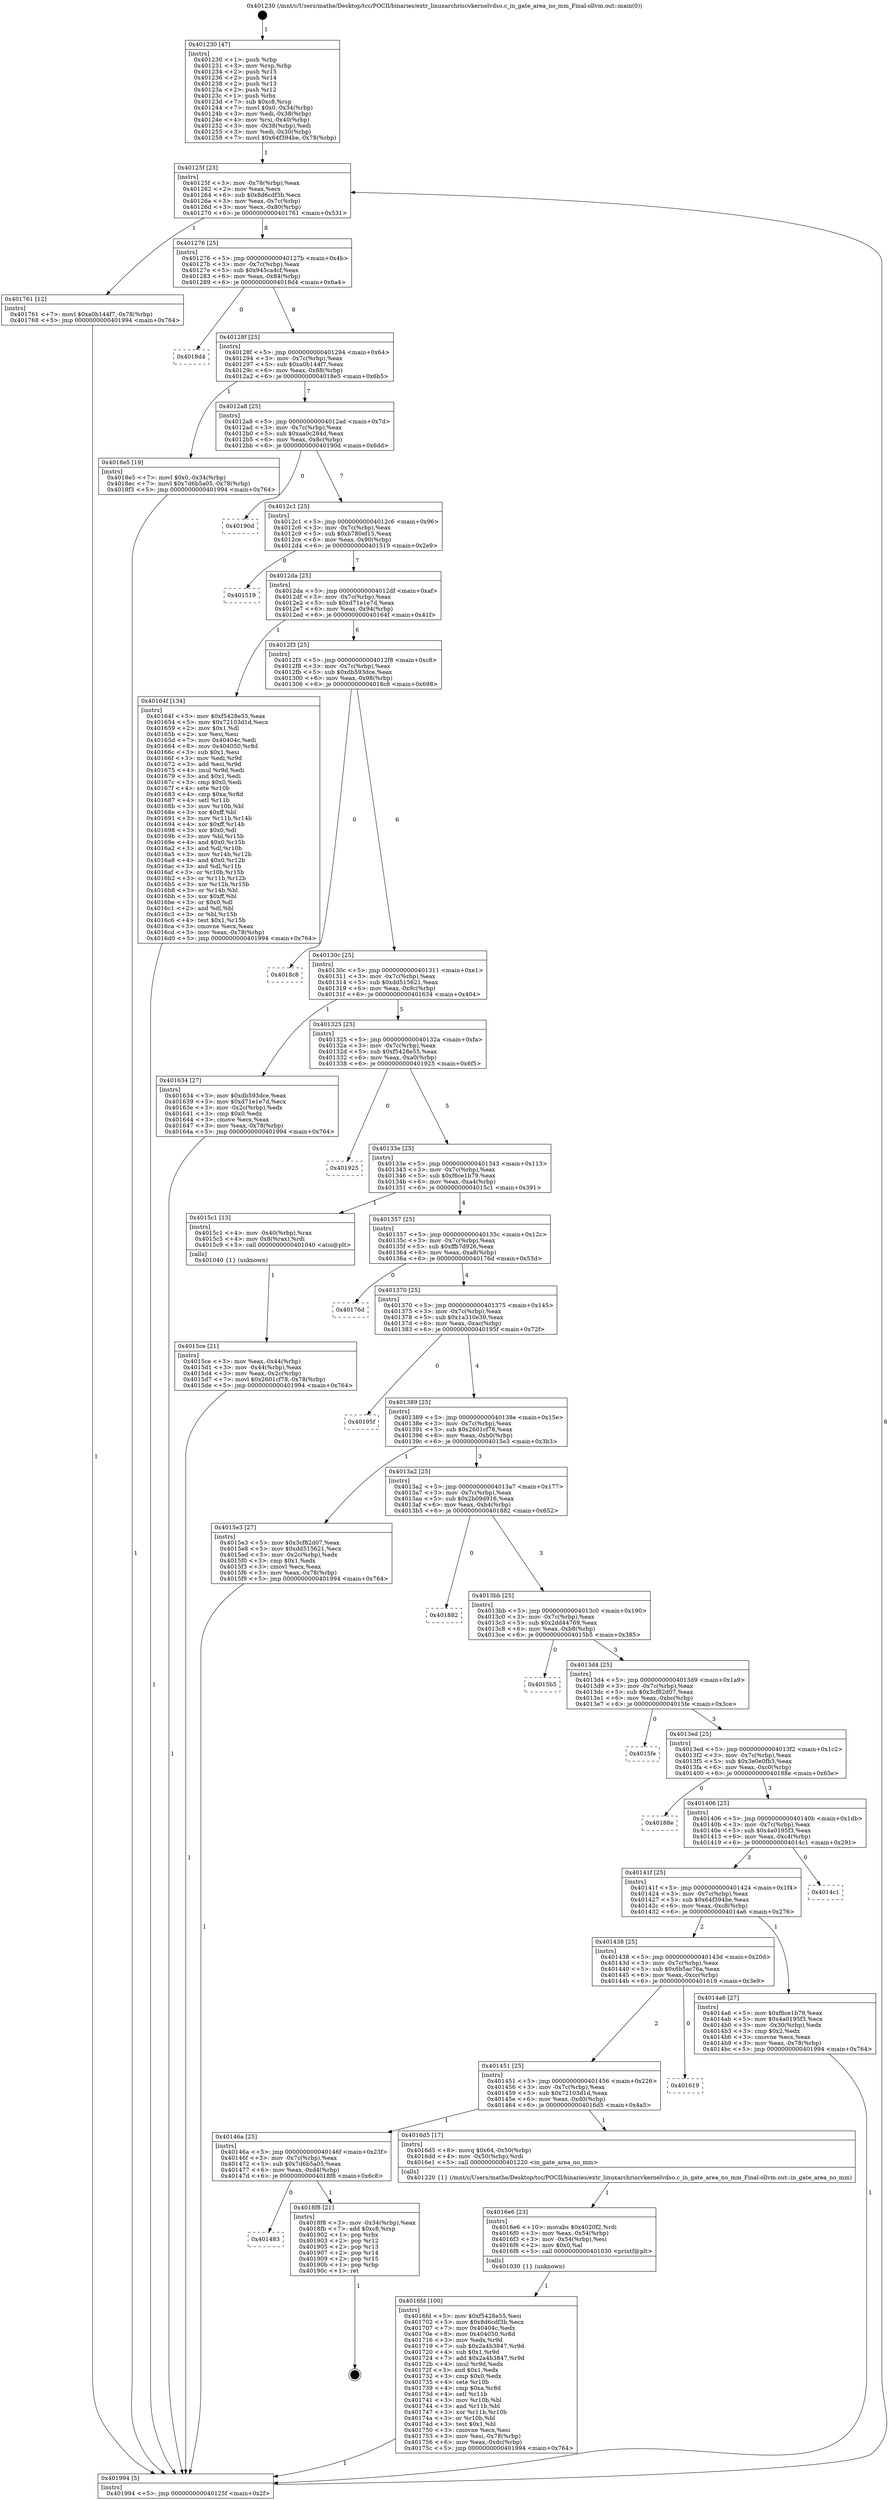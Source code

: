 digraph "0x401230" {
  label = "0x401230 (/mnt/c/Users/mathe/Desktop/tcc/POCII/binaries/extr_linuxarchriscvkernelvdso.c_in_gate_area_no_mm_Final-ollvm.out::main(0))"
  labelloc = "t"
  node[shape=record]

  Entry [label="",width=0.3,height=0.3,shape=circle,fillcolor=black,style=filled]
  "0x40125f" [label="{
     0x40125f [23]\l
     | [instrs]\l
     &nbsp;&nbsp;0x40125f \<+3\>: mov -0x78(%rbp),%eax\l
     &nbsp;&nbsp;0x401262 \<+2\>: mov %eax,%ecx\l
     &nbsp;&nbsp;0x401264 \<+6\>: sub $0x8d6cdf3b,%ecx\l
     &nbsp;&nbsp;0x40126a \<+3\>: mov %eax,-0x7c(%rbp)\l
     &nbsp;&nbsp;0x40126d \<+3\>: mov %ecx,-0x80(%rbp)\l
     &nbsp;&nbsp;0x401270 \<+6\>: je 0000000000401761 \<main+0x531\>\l
  }"]
  "0x401761" [label="{
     0x401761 [12]\l
     | [instrs]\l
     &nbsp;&nbsp;0x401761 \<+7\>: movl $0xa0b144f7,-0x78(%rbp)\l
     &nbsp;&nbsp;0x401768 \<+5\>: jmp 0000000000401994 \<main+0x764\>\l
  }"]
  "0x401276" [label="{
     0x401276 [25]\l
     | [instrs]\l
     &nbsp;&nbsp;0x401276 \<+5\>: jmp 000000000040127b \<main+0x4b\>\l
     &nbsp;&nbsp;0x40127b \<+3\>: mov -0x7c(%rbp),%eax\l
     &nbsp;&nbsp;0x40127e \<+5\>: sub $0x945ca4cf,%eax\l
     &nbsp;&nbsp;0x401283 \<+6\>: mov %eax,-0x84(%rbp)\l
     &nbsp;&nbsp;0x401289 \<+6\>: je 00000000004018d4 \<main+0x6a4\>\l
  }"]
  Exit [label="",width=0.3,height=0.3,shape=circle,fillcolor=black,style=filled,peripheries=2]
  "0x4018d4" [label="{
     0x4018d4\l
  }", style=dashed]
  "0x40128f" [label="{
     0x40128f [25]\l
     | [instrs]\l
     &nbsp;&nbsp;0x40128f \<+5\>: jmp 0000000000401294 \<main+0x64\>\l
     &nbsp;&nbsp;0x401294 \<+3\>: mov -0x7c(%rbp),%eax\l
     &nbsp;&nbsp;0x401297 \<+5\>: sub $0xa0b144f7,%eax\l
     &nbsp;&nbsp;0x40129c \<+6\>: mov %eax,-0x88(%rbp)\l
     &nbsp;&nbsp;0x4012a2 \<+6\>: je 00000000004018e5 \<main+0x6b5\>\l
  }"]
  "0x401483" [label="{
     0x401483\l
  }", style=dashed]
  "0x4018e5" [label="{
     0x4018e5 [19]\l
     | [instrs]\l
     &nbsp;&nbsp;0x4018e5 \<+7\>: movl $0x0,-0x34(%rbp)\l
     &nbsp;&nbsp;0x4018ec \<+7\>: movl $0x7d6b5a05,-0x78(%rbp)\l
     &nbsp;&nbsp;0x4018f3 \<+5\>: jmp 0000000000401994 \<main+0x764\>\l
  }"]
  "0x4012a8" [label="{
     0x4012a8 [25]\l
     | [instrs]\l
     &nbsp;&nbsp;0x4012a8 \<+5\>: jmp 00000000004012ad \<main+0x7d\>\l
     &nbsp;&nbsp;0x4012ad \<+3\>: mov -0x7c(%rbp),%eax\l
     &nbsp;&nbsp;0x4012b0 \<+5\>: sub $0xaa0c284d,%eax\l
     &nbsp;&nbsp;0x4012b5 \<+6\>: mov %eax,-0x8c(%rbp)\l
     &nbsp;&nbsp;0x4012bb \<+6\>: je 000000000040190d \<main+0x6dd\>\l
  }"]
  "0x4018f8" [label="{
     0x4018f8 [21]\l
     | [instrs]\l
     &nbsp;&nbsp;0x4018f8 \<+3\>: mov -0x34(%rbp),%eax\l
     &nbsp;&nbsp;0x4018fb \<+7\>: add $0xc8,%rsp\l
     &nbsp;&nbsp;0x401902 \<+1\>: pop %rbx\l
     &nbsp;&nbsp;0x401903 \<+2\>: pop %r12\l
     &nbsp;&nbsp;0x401905 \<+2\>: pop %r13\l
     &nbsp;&nbsp;0x401907 \<+2\>: pop %r14\l
     &nbsp;&nbsp;0x401909 \<+2\>: pop %r15\l
     &nbsp;&nbsp;0x40190b \<+1\>: pop %rbp\l
     &nbsp;&nbsp;0x40190c \<+1\>: ret\l
  }"]
  "0x40190d" [label="{
     0x40190d\l
  }", style=dashed]
  "0x4012c1" [label="{
     0x4012c1 [25]\l
     | [instrs]\l
     &nbsp;&nbsp;0x4012c1 \<+5\>: jmp 00000000004012c6 \<main+0x96\>\l
     &nbsp;&nbsp;0x4012c6 \<+3\>: mov -0x7c(%rbp),%eax\l
     &nbsp;&nbsp;0x4012c9 \<+5\>: sub $0xb780ef15,%eax\l
     &nbsp;&nbsp;0x4012ce \<+6\>: mov %eax,-0x90(%rbp)\l
     &nbsp;&nbsp;0x4012d4 \<+6\>: je 0000000000401519 \<main+0x2e9\>\l
  }"]
  "0x4016fd" [label="{
     0x4016fd [100]\l
     | [instrs]\l
     &nbsp;&nbsp;0x4016fd \<+5\>: mov $0xf5428e55,%esi\l
     &nbsp;&nbsp;0x401702 \<+5\>: mov $0x8d6cdf3b,%ecx\l
     &nbsp;&nbsp;0x401707 \<+7\>: mov 0x40404c,%edx\l
     &nbsp;&nbsp;0x40170e \<+8\>: mov 0x404050,%r8d\l
     &nbsp;&nbsp;0x401716 \<+3\>: mov %edx,%r9d\l
     &nbsp;&nbsp;0x401719 \<+7\>: sub $0x2a4b3847,%r9d\l
     &nbsp;&nbsp;0x401720 \<+4\>: sub $0x1,%r9d\l
     &nbsp;&nbsp;0x401724 \<+7\>: add $0x2a4b3847,%r9d\l
     &nbsp;&nbsp;0x40172b \<+4\>: imul %r9d,%edx\l
     &nbsp;&nbsp;0x40172f \<+3\>: and $0x1,%edx\l
     &nbsp;&nbsp;0x401732 \<+3\>: cmp $0x0,%edx\l
     &nbsp;&nbsp;0x401735 \<+4\>: sete %r10b\l
     &nbsp;&nbsp;0x401739 \<+4\>: cmp $0xa,%r8d\l
     &nbsp;&nbsp;0x40173d \<+4\>: setl %r11b\l
     &nbsp;&nbsp;0x401741 \<+3\>: mov %r10b,%bl\l
     &nbsp;&nbsp;0x401744 \<+3\>: and %r11b,%bl\l
     &nbsp;&nbsp;0x401747 \<+3\>: xor %r11b,%r10b\l
     &nbsp;&nbsp;0x40174a \<+3\>: or %r10b,%bl\l
     &nbsp;&nbsp;0x40174d \<+3\>: test $0x1,%bl\l
     &nbsp;&nbsp;0x401750 \<+3\>: cmovne %ecx,%esi\l
     &nbsp;&nbsp;0x401753 \<+3\>: mov %esi,-0x78(%rbp)\l
     &nbsp;&nbsp;0x401756 \<+6\>: mov %eax,-0xdc(%rbp)\l
     &nbsp;&nbsp;0x40175c \<+5\>: jmp 0000000000401994 \<main+0x764\>\l
  }"]
  "0x401519" [label="{
     0x401519\l
  }", style=dashed]
  "0x4012da" [label="{
     0x4012da [25]\l
     | [instrs]\l
     &nbsp;&nbsp;0x4012da \<+5\>: jmp 00000000004012df \<main+0xaf\>\l
     &nbsp;&nbsp;0x4012df \<+3\>: mov -0x7c(%rbp),%eax\l
     &nbsp;&nbsp;0x4012e2 \<+5\>: sub $0xd71e1e7d,%eax\l
     &nbsp;&nbsp;0x4012e7 \<+6\>: mov %eax,-0x94(%rbp)\l
     &nbsp;&nbsp;0x4012ed \<+6\>: je 000000000040164f \<main+0x41f\>\l
  }"]
  "0x4016e6" [label="{
     0x4016e6 [23]\l
     | [instrs]\l
     &nbsp;&nbsp;0x4016e6 \<+10\>: movabs $0x4020f2,%rdi\l
     &nbsp;&nbsp;0x4016f0 \<+3\>: mov %eax,-0x54(%rbp)\l
     &nbsp;&nbsp;0x4016f3 \<+3\>: mov -0x54(%rbp),%esi\l
     &nbsp;&nbsp;0x4016f6 \<+2\>: mov $0x0,%al\l
     &nbsp;&nbsp;0x4016f8 \<+5\>: call 0000000000401030 \<printf@plt\>\l
     | [calls]\l
     &nbsp;&nbsp;0x401030 \{1\} (unknown)\l
  }"]
  "0x40164f" [label="{
     0x40164f [134]\l
     | [instrs]\l
     &nbsp;&nbsp;0x40164f \<+5\>: mov $0xf5428e55,%eax\l
     &nbsp;&nbsp;0x401654 \<+5\>: mov $0x72103d1d,%ecx\l
     &nbsp;&nbsp;0x401659 \<+2\>: mov $0x1,%dl\l
     &nbsp;&nbsp;0x40165b \<+2\>: xor %esi,%esi\l
     &nbsp;&nbsp;0x40165d \<+7\>: mov 0x40404c,%edi\l
     &nbsp;&nbsp;0x401664 \<+8\>: mov 0x404050,%r8d\l
     &nbsp;&nbsp;0x40166c \<+3\>: sub $0x1,%esi\l
     &nbsp;&nbsp;0x40166f \<+3\>: mov %edi,%r9d\l
     &nbsp;&nbsp;0x401672 \<+3\>: add %esi,%r9d\l
     &nbsp;&nbsp;0x401675 \<+4\>: imul %r9d,%edi\l
     &nbsp;&nbsp;0x401679 \<+3\>: and $0x1,%edi\l
     &nbsp;&nbsp;0x40167c \<+3\>: cmp $0x0,%edi\l
     &nbsp;&nbsp;0x40167f \<+4\>: sete %r10b\l
     &nbsp;&nbsp;0x401683 \<+4\>: cmp $0xa,%r8d\l
     &nbsp;&nbsp;0x401687 \<+4\>: setl %r11b\l
     &nbsp;&nbsp;0x40168b \<+3\>: mov %r10b,%bl\l
     &nbsp;&nbsp;0x40168e \<+3\>: xor $0xff,%bl\l
     &nbsp;&nbsp;0x401691 \<+3\>: mov %r11b,%r14b\l
     &nbsp;&nbsp;0x401694 \<+4\>: xor $0xff,%r14b\l
     &nbsp;&nbsp;0x401698 \<+3\>: xor $0x0,%dl\l
     &nbsp;&nbsp;0x40169b \<+3\>: mov %bl,%r15b\l
     &nbsp;&nbsp;0x40169e \<+4\>: and $0x0,%r15b\l
     &nbsp;&nbsp;0x4016a2 \<+3\>: and %dl,%r10b\l
     &nbsp;&nbsp;0x4016a5 \<+3\>: mov %r14b,%r12b\l
     &nbsp;&nbsp;0x4016a8 \<+4\>: and $0x0,%r12b\l
     &nbsp;&nbsp;0x4016ac \<+3\>: and %dl,%r11b\l
     &nbsp;&nbsp;0x4016af \<+3\>: or %r10b,%r15b\l
     &nbsp;&nbsp;0x4016b2 \<+3\>: or %r11b,%r12b\l
     &nbsp;&nbsp;0x4016b5 \<+3\>: xor %r12b,%r15b\l
     &nbsp;&nbsp;0x4016b8 \<+3\>: or %r14b,%bl\l
     &nbsp;&nbsp;0x4016bb \<+3\>: xor $0xff,%bl\l
     &nbsp;&nbsp;0x4016be \<+3\>: or $0x0,%dl\l
     &nbsp;&nbsp;0x4016c1 \<+2\>: and %dl,%bl\l
     &nbsp;&nbsp;0x4016c3 \<+3\>: or %bl,%r15b\l
     &nbsp;&nbsp;0x4016c6 \<+4\>: test $0x1,%r15b\l
     &nbsp;&nbsp;0x4016ca \<+3\>: cmovne %ecx,%eax\l
     &nbsp;&nbsp;0x4016cd \<+3\>: mov %eax,-0x78(%rbp)\l
     &nbsp;&nbsp;0x4016d0 \<+5\>: jmp 0000000000401994 \<main+0x764\>\l
  }"]
  "0x4012f3" [label="{
     0x4012f3 [25]\l
     | [instrs]\l
     &nbsp;&nbsp;0x4012f3 \<+5\>: jmp 00000000004012f8 \<main+0xc8\>\l
     &nbsp;&nbsp;0x4012f8 \<+3\>: mov -0x7c(%rbp),%eax\l
     &nbsp;&nbsp;0x4012fb \<+5\>: sub $0xdb593dce,%eax\l
     &nbsp;&nbsp;0x401300 \<+6\>: mov %eax,-0x98(%rbp)\l
     &nbsp;&nbsp;0x401306 \<+6\>: je 00000000004018c8 \<main+0x698\>\l
  }"]
  "0x40146a" [label="{
     0x40146a [25]\l
     | [instrs]\l
     &nbsp;&nbsp;0x40146a \<+5\>: jmp 000000000040146f \<main+0x23f\>\l
     &nbsp;&nbsp;0x40146f \<+3\>: mov -0x7c(%rbp),%eax\l
     &nbsp;&nbsp;0x401472 \<+5\>: sub $0x7d6b5a05,%eax\l
     &nbsp;&nbsp;0x401477 \<+6\>: mov %eax,-0xd4(%rbp)\l
     &nbsp;&nbsp;0x40147d \<+6\>: je 00000000004018f8 \<main+0x6c8\>\l
  }"]
  "0x4018c8" [label="{
     0x4018c8\l
  }", style=dashed]
  "0x40130c" [label="{
     0x40130c [25]\l
     | [instrs]\l
     &nbsp;&nbsp;0x40130c \<+5\>: jmp 0000000000401311 \<main+0xe1\>\l
     &nbsp;&nbsp;0x401311 \<+3\>: mov -0x7c(%rbp),%eax\l
     &nbsp;&nbsp;0x401314 \<+5\>: sub $0xdd515621,%eax\l
     &nbsp;&nbsp;0x401319 \<+6\>: mov %eax,-0x9c(%rbp)\l
     &nbsp;&nbsp;0x40131f \<+6\>: je 0000000000401634 \<main+0x404\>\l
  }"]
  "0x4016d5" [label="{
     0x4016d5 [17]\l
     | [instrs]\l
     &nbsp;&nbsp;0x4016d5 \<+8\>: movq $0x64,-0x50(%rbp)\l
     &nbsp;&nbsp;0x4016dd \<+4\>: mov -0x50(%rbp),%rdi\l
     &nbsp;&nbsp;0x4016e1 \<+5\>: call 0000000000401220 \<in_gate_area_no_mm\>\l
     | [calls]\l
     &nbsp;&nbsp;0x401220 \{1\} (/mnt/c/Users/mathe/Desktop/tcc/POCII/binaries/extr_linuxarchriscvkernelvdso.c_in_gate_area_no_mm_Final-ollvm.out::in_gate_area_no_mm)\l
  }"]
  "0x401634" [label="{
     0x401634 [27]\l
     | [instrs]\l
     &nbsp;&nbsp;0x401634 \<+5\>: mov $0xdb593dce,%eax\l
     &nbsp;&nbsp;0x401639 \<+5\>: mov $0xd71e1e7d,%ecx\l
     &nbsp;&nbsp;0x40163e \<+3\>: mov -0x2c(%rbp),%edx\l
     &nbsp;&nbsp;0x401641 \<+3\>: cmp $0x0,%edx\l
     &nbsp;&nbsp;0x401644 \<+3\>: cmove %ecx,%eax\l
     &nbsp;&nbsp;0x401647 \<+3\>: mov %eax,-0x78(%rbp)\l
     &nbsp;&nbsp;0x40164a \<+5\>: jmp 0000000000401994 \<main+0x764\>\l
  }"]
  "0x401325" [label="{
     0x401325 [25]\l
     | [instrs]\l
     &nbsp;&nbsp;0x401325 \<+5\>: jmp 000000000040132a \<main+0xfa\>\l
     &nbsp;&nbsp;0x40132a \<+3\>: mov -0x7c(%rbp),%eax\l
     &nbsp;&nbsp;0x40132d \<+5\>: sub $0xf5428e55,%eax\l
     &nbsp;&nbsp;0x401332 \<+6\>: mov %eax,-0xa0(%rbp)\l
     &nbsp;&nbsp;0x401338 \<+6\>: je 0000000000401925 \<main+0x6f5\>\l
  }"]
  "0x401451" [label="{
     0x401451 [25]\l
     | [instrs]\l
     &nbsp;&nbsp;0x401451 \<+5\>: jmp 0000000000401456 \<main+0x226\>\l
     &nbsp;&nbsp;0x401456 \<+3\>: mov -0x7c(%rbp),%eax\l
     &nbsp;&nbsp;0x401459 \<+5\>: sub $0x72103d1d,%eax\l
     &nbsp;&nbsp;0x40145e \<+6\>: mov %eax,-0xd0(%rbp)\l
     &nbsp;&nbsp;0x401464 \<+6\>: je 00000000004016d5 \<main+0x4a5\>\l
  }"]
  "0x401925" [label="{
     0x401925\l
  }", style=dashed]
  "0x40133e" [label="{
     0x40133e [25]\l
     | [instrs]\l
     &nbsp;&nbsp;0x40133e \<+5\>: jmp 0000000000401343 \<main+0x113\>\l
     &nbsp;&nbsp;0x401343 \<+3\>: mov -0x7c(%rbp),%eax\l
     &nbsp;&nbsp;0x401346 \<+5\>: sub $0xf6ce1b79,%eax\l
     &nbsp;&nbsp;0x40134b \<+6\>: mov %eax,-0xa4(%rbp)\l
     &nbsp;&nbsp;0x401351 \<+6\>: je 00000000004015c1 \<main+0x391\>\l
  }"]
  "0x401619" [label="{
     0x401619\l
  }", style=dashed]
  "0x4015c1" [label="{
     0x4015c1 [13]\l
     | [instrs]\l
     &nbsp;&nbsp;0x4015c1 \<+4\>: mov -0x40(%rbp),%rax\l
     &nbsp;&nbsp;0x4015c5 \<+4\>: mov 0x8(%rax),%rdi\l
     &nbsp;&nbsp;0x4015c9 \<+5\>: call 0000000000401040 \<atoi@plt\>\l
     | [calls]\l
     &nbsp;&nbsp;0x401040 \{1\} (unknown)\l
  }"]
  "0x401357" [label="{
     0x401357 [25]\l
     | [instrs]\l
     &nbsp;&nbsp;0x401357 \<+5\>: jmp 000000000040135c \<main+0x12c\>\l
     &nbsp;&nbsp;0x40135c \<+3\>: mov -0x7c(%rbp),%eax\l
     &nbsp;&nbsp;0x40135f \<+5\>: sub $0xffb7d926,%eax\l
     &nbsp;&nbsp;0x401364 \<+6\>: mov %eax,-0xa8(%rbp)\l
     &nbsp;&nbsp;0x40136a \<+6\>: je 000000000040176d \<main+0x53d\>\l
  }"]
  "0x4015ce" [label="{
     0x4015ce [21]\l
     | [instrs]\l
     &nbsp;&nbsp;0x4015ce \<+3\>: mov %eax,-0x44(%rbp)\l
     &nbsp;&nbsp;0x4015d1 \<+3\>: mov -0x44(%rbp),%eax\l
     &nbsp;&nbsp;0x4015d4 \<+3\>: mov %eax,-0x2c(%rbp)\l
     &nbsp;&nbsp;0x4015d7 \<+7\>: movl $0x2601cf78,-0x78(%rbp)\l
     &nbsp;&nbsp;0x4015de \<+5\>: jmp 0000000000401994 \<main+0x764\>\l
  }"]
  "0x40176d" [label="{
     0x40176d\l
  }", style=dashed]
  "0x401370" [label="{
     0x401370 [25]\l
     | [instrs]\l
     &nbsp;&nbsp;0x401370 \<+5\>: jmp 0000000000401375 \<main+0x145\>\l
     &nbsp;&nbsp;0x401375 \<+3\>: mov -0x7c(%rbp),%eax\l
     &nbsp;&nbsp;0x401378 \<+5\>: sub $0x1a310e39,%eax\l
     &nbsp;&nbsp;0x40137d \<+6\>: mov %eax,-0xac(%rbp)\l
     &nbsp;&nbsp;0x401383 \<+6\>: je 000000000040195f \<main+0x72f\>\l
  }"]
  "0x401230" [label="{
     0x401230 [47]\l
     | [instrs]\l
     &nbsp;&nbsp;0x401230 \<+1\>: push %rbp\l
     &nbsp;&nbsp;0x401231 \<+3\>: mov %rsp,%rbp\l
     &nbsp;&nbsp;0x401234 \<+2\>: push %r15\l
     &nbsp;&nbsp;0x401236 \<+2\>: push %r14\l
     &nbsp;&nbsp;0x401238 \<+2\>: push %r13\l
     &nbsp;&nbsp;0x40123a \<+2\>: push %r12\l
     &nbsp;&nbsp;0x40123c \<+1\>: push %rbx\l
     &nbsp;&nbsp;0x40123d \<+7\>: sub $0xc8,%rsp\l
     &nbsp;&nbsp;0x401244 \<+7\>: movl $0x0,-0x34(%rbp)\l
     &nbsp;&nbsp;0x40124b \<+3\>: mov %edi,-0x38(%rbp)\l
     &nbsp;&nbsp;0x40124e \<+4\>: mov %rsi,-0x40(%rbp)\l
     &nbsp;&nbsp;0x401252 \<+3\>: mov -0x38(%rbp),%edi\l
     &nbsp;&nbsp;0x401255 \<+3\>: mov %edi,-0x30(%rbp)\l
     &nbsp;&nbsp;0x401258 \<+7\>: movl $0x64f394be,-0x78(%rbp)\l
  }"]
  "0x40195f" [label="{
     0x40195f\l
  }", style=dashed]
  "0x401389" [label="{
     0x401389 [25]\l
     | [instrs]\l
     &nbsp;&nbsp;0x401389 \<+5\>: jmp 000000000040138e \<main+0x15e\>\l
     &nbsp;&nbsp;0x40138e \<+3\>: mov -0x7c(%rbp),%eax\l
     &nbsp;&nbsp;0x401391 \<+5\>: sub $0x2601cf78,%eax\l
     &nbsp;&nbsp;0x401396 \<+6\>: mov %eax,-0xb0(%rbp)\l
     &nbsp;&nbsp;0x40139c \<+6\>: je 00000000004015e3 \<main+0x3b3\>\l
  }"]
  "0x401994" [label="{
     0x401994 [5]\l
     | [instrs]\l
     &nbsp;&nbsp;0x401994 \<+5\>: jmp 000000000040125f \<main+0x2f\>\l
  }"]
  "0x4015e3" [label="{
     0x4015e3 [27]\l
     | [instrs]\l
     &nbsp;&nbsp;0x4015e3 \<+5\>: mov $0x3cf82d07,%eax\l
     &nbsp;&nbsp;0x4015e8 \<+5\>: mov $0xdd515621,%ecx\l
     &nbsp;&nbsp;0x4015ed \<+3\>: mov -0x2c(%rbp),%edx\l
     &nbsp;&nbsp;0x4015f0 \<+3\>: cmp $0x1,%edx\l
     &nbsp;&nbsp;0x4015f3 \<+3\>: cmovl %ecx,%eax\l
     &nbsp;&nbsp;0x4015f6 \<+3\>: mov %eax,-0x78(%rbp)\l
     &nbsp;&nbsp;0x4015f9 \<+5\>: jmp 0000000000401994 \<main+0x764\>\l
  }"]
  "0x4013a2" [label="{
     0x4013a2 [25]\l
     | [instrs]\l
     &nbsp;&nbsp;0x4013a2 \<+5\>: jmp 00000000004013a7 \<main+0x177\>\l
     &nbsp;&nbsp;0x4013a7 \<+3\>: mov -0x7c(%rbp),%eax\l
     &nbsp;&nbsp;0x4013aa \<+5\>: sub $0x2b09d916,%eax\l
     &nbsp;&nbsp;0x4013af \<+6\>: mov %eax,-0xb4(%rbp)\l
     &nbsp;&nbsp;0x4013b5 \<+6\>: je 0000000000401882 \<main+0x652\>\l
  }"]
  "0x401438" [label="{
     0x401438 [25]\l
     | [instrs]\l
     &nbsp;&nbsp;0x401438 \<+5\>: jmp 000000000040143d \<main+0x20d\>\l
     &nbsp;&nbsp;0x40143d \<+3\>: mov -0x7c(%rbp),%eax\l
     &nbsp;&nbsp;0x401440 \<+5\>: sub $0x6b5ac76a,%eax\l
     &nbsp;&nbsp;0x401445 \<+6\>: mov %eax,-0xcc(%rbp)\l
     &nbsp;&nbsp;0x40144b \<+6\>: je 0000000000401619 \<main+0x3e9\>\l
  }"]
  "0x401882" [label="{
     0x401882\l
  }", style=dashed]
  "0x4013bb" [label="{
     0x4013bb [25]\l
     | [instrs]\l
     &nbsp;&nbsp;0x4013bb \<+5\>: jmp 00000000004013c0 \<main+0x190\>\l
     &nbsp;&nbsp;0x4013c0 \<+3\>: mov -0x7c(%rbp),%eax\l
     &nbsp;&nbsp;0x4013c3 \<+5\>: sub $0x2dd44769,%eax\l
     &nbsp;&nbsp;0x4013c8 \<+6\>: mov %eax,-0xb8(%rbp)\l
     &nbsp;&nbsp;0x4013ce \<+6\>: je 00000000004015b5 \<main+0x385\>\l
  }"]
  "0x4014a6" [label="{
     0x4014a6 [27]\l
     | [instrs]\l
     &nbsp;&nbsp;0x4014a6 \<+5\>: mov $0xf6ce1b79,%eax\l
     &nbsp;&nbsp;0x4014ab \<+5\>: mov $0x4a0195f3,%ecx\l
     &nbsp;&nbsp;0x4014b0 \<+3\>: mov -0x30(%rbp),%edx\l
     &nbsp;&nbsp;0x4014b3 \<+3\>: cmp $0x2,%edx\l
     &nbsp;&nbsp;0x4014b6 \<+3\>: cmovne %ecx,%eax\l
     &nbsp;&nbsp;0x4014b9 \<+3\>: mov %eax,-0x78(%rbp)\l
     &nbsp;&nbsp;0x4014bc \<+5\>: jmp 0000000000401994 \<main+0x764\>\l
  }"]
  "0x4015b5" [label="{
     0x4015b5\l
  }", style=dashed]
  "0x4013d4" [label="{
     0x4013d4 [25]\l
     | [instrs]\l
     &nbsp;&nbsp;0x4013d4 \<+5\>: jmp 00000000004013d9 \<main+0x1a9\>\l
     &nbsp;&nbsp;0x4013d9 \<+3\>: mov -0x7c(%rbp),%eax\l
     &nbsp;&nbsp;0x4013dc \<+5\>: sub $0x3cf82d07,%eax\l
     &nbsp;&nbsp;0x4013e1 \<+6\>: mov %eax,-0xbc(%rbp)\l
     &nbsp;&nbsp;0x4013e7 \<+6\>: je 00000000004015fe \<main+0x3ce\>\l
  }"]
  "0x40141f" [label="{
     0x40141f [25]\l
     | [instrs]\l
     &nbsp;&nbsp;0x40141f \<+5\>: jmp 0000000000401424 \<main+0x1f4\>\l
     &nbsp;&nbsp;0x401424 \<+3\>: mov -0x7c(%rbp),%eax\l
     &nbsp;&nbsp;0x401427 \<+5\>: sub $0x64f394be,%eax\l
     &nbsp;&nbsp;0x40142c \<+6\>: mov %eax,-0xc8(%rbp)\l
     &nbsp;&nbsp;0x401432 \<+6\>: je 00000000004014a6 \<main+0x276\>\l
  }"]
  "0x4015fe" [label="{
     0x4015fe\l
  }", style=dashed]
  "0x4013ed" [label="{
     0x4013ed [25]\l
     | [instrs]\l
     &nbsp;&nbsp;0x4013ed \<+5\>: jmp 00000000004013f2 \<main+0x1c2\>\l
     &nbsp;&nbsp;0x4013f2 \<+3\>: mov -0x7c(%rbp),%eax\l
     &nbsp;&nbsp;0x4013f5 \<+5\>: sub $0x3e0e0fb3,%eax\l
     &nbsp;&nbsp;0x4013fa \<+6\>: mov %eax,-0xc0(%rbp)\l
     &nbsp;&nbsp;0x401400 \<+6\>: je 000000000040188e \<main+0x65e\>\l
  }"]
  "0x4014c1" [label="{
     0x4014c1\l
  }", style=dashed]
  "0x40188e" [label="{
     0x40188e\l
  }", style=dashed]
  "0x401406" [label="{
     0x401406 [25]\l
     | [instrs]\l
     &nbsp;&nbsp;0x401406 \<+5\>: jmp 000000000040140b \<main+0x1db\>\l
     &nbsp;&nbsp;0x40140b \<+3\>: mov -0x7c(%rbp),%eax\l
     &nbsp;&nbsp;0x40140e \<+5\>: sub $0x4a0195f3,%eax\l
     &nbsp;&nbsp;0x401413 \<+6\>: mov %eax,-0xc4(%rbp)\l
     &nbsp;&nbsp;0x401419 \<+6\>: je 00000000004014c1 \<main+0x291\>\l
  }"]
  Entry -> "0x401230" [label=" 1"]
  "0x40125f" -> "0x401761" [label=" 1"]
  "0x40125f" -> "0x401276" [label=" 8"]
  "0x4018f8" -> Exit [label=" 1"]
  "0x401276" -> "0x4018d4" [label=" 0"]
  "0x401276" -> "0x40128f" [label=" 8"]
  "0x40146a" -> "0x401483" [label=" 0"]
  "0x40128f" -> "0x4018e5" [label=" 1"]
  "0x40128f" -> "0x4012a8" [label=" 7"]
  "0x40146a" -> "0x4018f8" [label=" 1"]
  "0x4012a8" -> "0x40190d" [label=" 0"]
  "0x4012a8" -> "0x4012c1" [label=" 7"]
  "0x4018e5" -> "0x401994" [label=" 1"]
  "0x4012c1" -> "0x401519" [label=" 0"]
  "0x4012c1" -> "0x4012da" [label=" 7"]
  "0x401761" -> "0x401994" [label=" 1"]
  "0x4012da" -> "0x40164f" [label=" 1"]
  "0x4012da" -> "0x4012f3" [label=" 6"]
  "0x4016fd" -> "0x401994" [label=" 1"]
  "0x4012f3" -> "0x4018c8" [label=" 0"]
  "0x4012f3" -> "0x40130c" [label=" 6"]
  "0x4016e6" -> "0x4016fd" [label=" 1"]
  "0x40130c" -> "0x401634" [label=" 1"]
  "0x40130c" -> "0x401325" [label=" 5"]
  "0x4016d5" -> "0x4016e6" [label=" 1"]
  "0x401325" -> "0x401925" [label=" 0"]
  "0x401325" -> "0x40133e" [label=" 5"]
  "0x401451" -> "0x4016d5" [label=" 1"]
  "0x40133e" -> "0x4015c1" [label=" 1"]
  "0x40133e" -> "0x401357" [label=" 4"]
  "0x401451" -> "0x40146a" [label=" 1"]
  "0x401357" -> "0x40176d" [label=" 0"]
  "0x401357" -> "0x401370" [label=" 4"]
  "0x401438" -> "0x401619" [label=" 0"]
  "0x401370" -> "0x40195f" [label=" 0"]
  "0x401370" -> "0x401389" [label=" 4"]
  "0x401438" -> "0x401451" [label=" 2"]
  "0x401389" -> "0x4015e3" [label=" 1"]
  "0x401389" -> "0x4013a2" [label=" 3"]
  "0x40164f" -> "0x401994" [label=" 1"]
  "0x4013a2" -> "0x401882" [label=" 0"]
  "0x4013a2" -> "0x4013bb" [label=" 3"]
  "0x401634" -> "0x401994" [label=" 1"]
  "0x4013bb" -> "0x4015b5" [label=" 0"]
  "0x4013bb" -> "0x4013d4" [label=" 3"]
  "0x4015e3" -> "0x401994" [label=" 1"]
  "0x4013d4" -> "0x4015fe" [label=" 0"]
  "0x4013d4" -> "0x4013ed" [label=" 3"]
  "0x4015c1" -> "0x4015ce" [label=" 1"]
  "0x4013ed" -> "0x40188e" [label=" 0"]
  "0x4013ed" -> "0x401406" [label=" 3"]
  "0x401994" -> "0x40125f" [label=" 8"]
  "0x401406" -> "0x4014c1" [label=" 0"]
  "0x401406" -> "0x40141f" [label=" 3"]
  "0x4015ce" -> "0x401994" [label=" 1"]
  "0x40141f" -> "0x4014a6" [label=" 1"]
  "0x40141f" -> "0x401438" [label=" 2"]
  "0x4014a6" -> "0x401994" [label=" 1"]
  "0x401230" -> "0x40125f" [label=" 1"]
}
